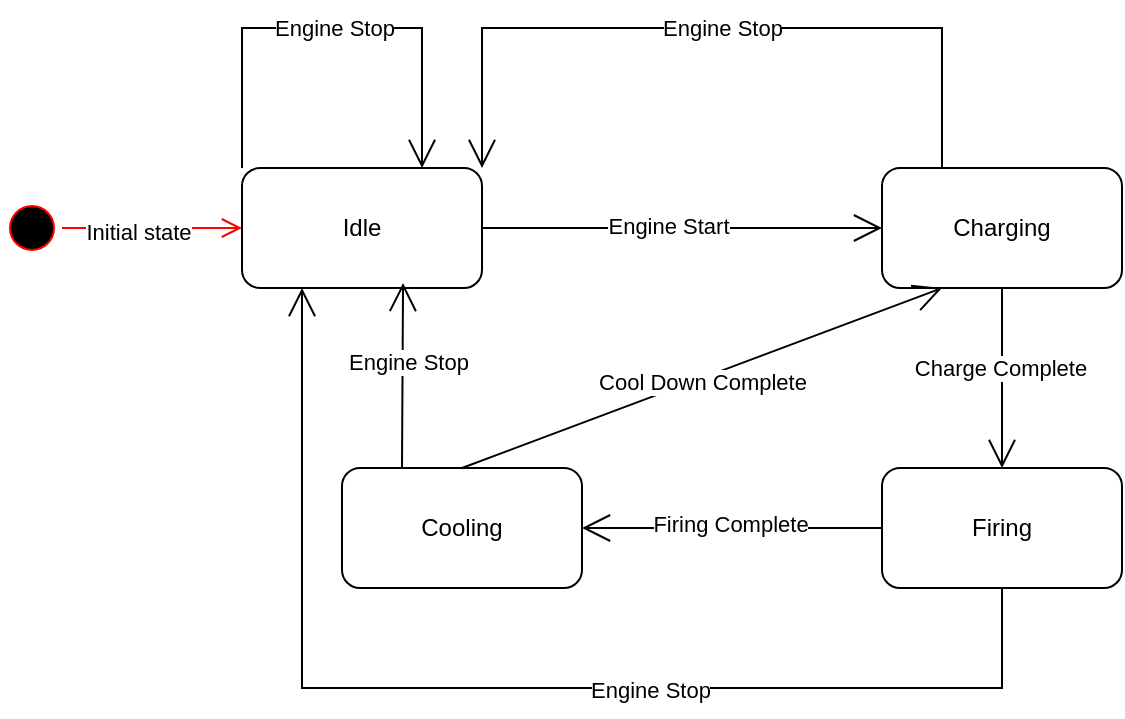 <mxfile version="24.8.3">
  <diagram name="Page-1" id="_TgkaefdaCbVhhmR3HBw">
    <mxGraphModel dx="954" dy="558" grid="1" gridSize="10" guides="1" tooltips="1" connect="1" arrows="1" fold="1" page="1" pageScale="1" pageWidth="850" pageHeight="1100" math="0" shadow="0">
      <root>
        <mxCell id="0" />
        <mxCell id="1" parent="0" />
        <mxCell id="X1xfFscOKBCXzeo_0rOh-1" value="" style="ellipse;html=1;shape=startState;fillColor=#000000;strokeColor=#ff0000;" vertex="1" parent="1">
          <mxGeometry x="130" y="175" width="30" height="30" as="geometry" />
        </mxCell>
        <mxCell id="X1xfFscOKBCXzeo_0rOh-2" value="" style="edgeStyle=orthogonalEdgeStyle;html=1;verticalAlign=bottom;endArrow=open;endSize=8;strokeColor=#ff0000;rounded=0;entryX=0;entryY=0.5;entryDx=0;entryDy=0;" edge="1" source="X1xfFscOKBCXzeo_0rOh-1" parent="1" target="X1xfFscOKBCXzeo_0rOh-4">
          <mxGeometry relative="1" as="geometry">
            <mxPoint x="250" y="190" as="targetPoint" />
          </mxGeometry>
        </mxCell>
        <mxCell id="X1xfFscOKBCXzeo_0rOh-9" value="Initial state" style="edgeLabel;html=1;align=center;verticalAlign=middle;resizable=0;points=[];" vertex="1" connectable="0" parent="X1xfFscOKBCXzeo_0rOh-2">
          <mxGeometry x="-0.156" y="-2" relative="1" as="geometry">
            <mxPoint as="offset" />
          </mxGeometry>
        </mxCell>
        <mxCell id="X1xfFscOKBCXzeo_0rOh-4" value="Idle" style="rounded=1;whiteSpace=wrap;html=1;" vertex="1" parent="1">
          <mxGeometry x="250" y="160" width="120" height="60" as="geometry" />
        </mxCell>
        <mxCell id="X1xfFscOKBCXzeo_0rOh-6" value="Charging" style="rounded=1;whiteSpace=wrap;html=1;" vertex="1" parent="1">
          <mxGeometry x="570" y="160" width="120" height="60" as="geometry" />
        </mxCell>
        <mxCell id="X1xfFscOKBCXzeo_0rOh-7" value="Firing" style="rounded=1;whiteSpace=wrap;html=1;" vertex="1" parent="1">
          <mxGeometry x="570" y="310" width="120" height="60" as="geometry" />
        </mxCell>
        <mxCell id="X1xfFscOKBCXzeo_0rOh-8" value="Cooling" style="rounded=1;whiteSpace=wrap;html=1;" vertex="1" parent="1">
          <mxGeometry x="300" y="310" width="120" height="60" as="geometry" />
        </mxCell>
        <mxCell id="X1xfFscOKBCXzeo_0rOh-10" value="" style="endArrow=open;endFill=1;endSize=12;html=1;rounded=0;exitX=1;exitY=0.5;exitDx=0;exitDy=0;entryX=0;entryY=0.5;entryDx=0;entryDy=0;" edge="1" parent="1" source="X1xfFscOKBCXzeo_0rOh-4" target="X1xfFscOKBCXzeo_0rOh-6">
          <mxGeometry width="160" relative="1" as="geometry">
            <mxPoint x="340" y="240" as="sourcePoint" />
            <mxPoint x="500" y="240" as="targetPoint" />
          </mxGeometry>
        </mxCell>
        <mxCell id="X1xfFscOKBCXzeo_0rOh-11" value="Engine Start" style="edgeLabel;html=1;align=center;verticalAlign=middle;resizable=0;points=[];" vertex="1" connectable="0" parent="X1xfFscOKBCXzeo_0rOh-10">
          <mxGeometry x="-0.07" y="1" relative="1" as="geometry">
            <mxPoint as="offset" />
          </mxGeometry>
        </mxCell>
        <mxCell id="X1xfFscOKBCXzeo_0rOh-12" value="" style="endArrow=open;endFill=1;endSize=12;html=1;rounded=0;exitX=0.5;exitY=1;exitDx=0;exitDy=0;entryX=0.5;entryY=0;entryDx=0;entryDy=0;" edge="1" parent="1" source="X1xfFscOKBCXzeo_0rOh-6" target="X1xfFscOKBCXzeo_0rOh-7">
          <mxGeometry width="160" relative="1" as="geometry">
            <mxPoint x="340" y="240" as="sourcePoint" />
            <mxPoint x="500" y="240" as="targetPoint" />
          </mxGeometry>
        </mxCell>
        <mxCell id="X1xfFscOKBCXzeo_0rOh-13" value="Charge Complete" style="edgeLabel;html=1;align=center;verticalAlign=middle;resizable=0;points=[];" vertex="1" connectable="0" parent="X1xfFscOKBCXzeo_0rOh-12">
          <mxGeometry x="-0.111" y="-1" relative="1" as="geometry">
            <mxPoint as="offset" />
          </mxGeometry>
        </mxCell>
        <mxCell id="X1xfFscOKBCXzeo_0rOh-14" value="" style="endArrow=open;endFill=1;endSize=12;html=1;rounded=0;exitX=0;exitY=0.5;exitDx=0;exitDy=0;entryX=1;entryY=0.5;entryDx=0;entryDy=0;" edge="1" parent="1" source="X1xfFscOKBCXzeo_0rOh-7" target="X1xfFscOKBCXzeo_0rOh-8">
          <mxGeometry width="160" relative="1" as="geometry">
            <mxPoint x="340" y="240" as="sourcePoint" />
            <mxPoint x="500" y="240" as="targetPoint" />
          </mxGeometry>
        </mxCell>
        <mxCell id="X1xfFscOKBCXzeo_0rOh-15" value="Firing Complete" style="edgeLabel;html=1;align=center;verticalAlign=middle;resizable=0;points=[];" vertex="1" connectable="0" parent="X1xfFscOKBCXzeo_0rOh-14">
          <mxGeometry x="0.013" y="-2" relative="1" as="geometry">
            <mxPoint as="offset" />
          </mxGeometry>
        </mxCell>
        <mxCell id="X1xfFscOKBCXzeo_0rOh-16" value="" style="endArrow=open;endFill=1;endSize=12;html=1;rounded=0;exitX=0.5;exitY=0;exitDx=0;exitDy=0;entryX=0.25;entryY=1;entryDx=0;entryDy=0;" edge="1" parent="1" source="X1xfFscOKBCXzeo_0rOh-8" target="X1xfFscOKBCXzeo_0rOh-6">
          <mxGeometry width="160" relative="1" as="geometry">
            <mxPoint x="340" y="240" as="sourcePoint" />
            <mxPoint x="500" y="240" as="targetPoint" />
          </mxGeometry>
        </mxCell>
        <mxCell id="X1xfFscOKBCXzeo_0rOh-17" value="Cool Down Complete" style="edgeLabel;html=1;align=center;verticalAlign=middle;resizable=0;points=[];" vertex="1" connectable="0" parent="X1xfFscOKBCXzeo_0rOh-16">
          <mxGeometry x="-0.01" y="-1" relative="1" as="geometry">
            <mxPoint as="offset" />
          </mxGeometry>
        </mxCell>
        <mxCell id="X1xfFscOKBCXzeo_0rOh-18" value="" style="endArrow=open;endFill=1;endSize=12;html=1;rounded=0;entryX=0.75;entryY=0;entryDx=0;entryDy=0;exitX=0;exitY=0;exitDx=0;exitDy=0;" edge="1" parent="1" source="X1xfFscOKBCXzeo_0rOh-4" target="X1xfFscOKBCXzeo_0rOh-4">
          <mxGeometry width="160" relative="1" as="geometry">
            <mxPoint x="220" y="80" as="sourcePoint" />
            <mxPoint x="500" y="240" as="targetPoint" />
            <Array as="points">
              <mxPoint x="250" y="90" />
              <mxPoint x="340" y="90" />
            </Array>
          </mxGeometry>
        </mxCell>
        <mxCell id="X1xfFscOKBCXzeo_0rOh-21" value="Engine Stop" style="edgeLabel;html=1;align=center;verticalAlign=middle;resizable=0;points=[];" vertex="1" connectable="0" parent="X1xfFscOKBCXzeo_0rOh-18">
          <mxGeometry x="0.009" relative="1" as="geometry">
            <mxPoint as="offset" />
          </mxGeometry>
        </mxCell>
        <mxCell id="X1xfFscOKBCXzeo_0rOh-22" value="" style="endArrow=open;endFill=1;endSize=12;html=1;rounded=0;entryX=1;entryY=0;entryDx=0;entryDy=0;exitX=0.25;exitY=0;exitDx=0;exitDy=0;" edge="1" parent="1" source="X1xfFscOKBCXzeo_0rOh-6" target="X1xfFscOKBCXzeo_0rOh-4">
          <mxGeometry width="160" relative="1" as="geometry">
            <mxPoint x="340" y="240" as="sourcePoint" />
            <mxPoint x="500" y="240" as="targetPoint" />
            <Array as="points">
              <mxPoint x="600" y="90" />
              <mxPoint x="370" y="90" />
            </Array>
          </mxGeometry>
        </mxCell>
        <mxCell id="X1xfFscOKBCXzeo_0rOh-23" value="Engine Stop" style="edgeLabel;html=1;align=center;verticalAlign=middle;resizable=0;points=[];" vertex="1" connectable="0" parent="X1xfFscOKBCXzeo_0rOh-22">
          <mxGeometry x="-0.027" relative="1" as="geometry">
            <mxPoint as="offset" />
          </mxGeometry>
        </mxCell>
        <mxCell id="X1xfFscOKBCXzeo_0rOh-24" value="" style="endArrow=open;endFill=1;endSize=12;html=1;rounded=0;exitX=0.5;exitY=1;exitDx=0;exitDy=0;entryX=0.25;entryY=1;entryDx=0;entryDy=0;" edge="1" parent="1" source="X1xfFscOKBCXzeo_0rOh-7" target="X1xfFscOKBCXzeo_0rOh-4">
          <mxGeometry width="160" relative="1" as="geometry">
            <mxPoint x="340" y="240" as="sourcePoint" />
            <mxPoint x="500" y="240" as="targetPoint" />
            <Array as="points">
              <mxPoint x="630" y="420" />
              <mxPoint x="280" y="420" />
            </Array>
          </mxGeometry>
        </mxCell>
        <mxCell id="X1xfFscOKBCXzeo_0rOh-25" value="Engine Stop" style="edgeLabel;html=1;align=center;verticalAlign=middle;resizable=0;points=[];" vertex="1" connectable="0" parent="X1xfFscOKBCXzeo_0rOh-24">
          <mxGeometry x="-0.247" y="1" relative="1" as="geometry">
            <mxPoint as="offset" />
          </mxGeometry>
        </mxCell>
        <mxCell id="X1xfFscOKBCXzeo_0rOh-26" value="" style="endArrow=open;endFill=1;endSize=12;html=1;rounded=0;exitX=0.25;exitY=0;exitDx=0;exitDy=0;entryX=0.671;entryY=0.958;entryDx=0;entryDy=0;entryPerimeter=0;" edge="1" parent="1" source="X1xfFscOKBCXzeo_0rOh-8" target="X1xfFscOKBCXzeo_0rOh-4">
          <mxGeometry width="160" relative="1" as="geometry">
            <mxPoint x="340" y="240" as="sourcePoint" />
            <mxPoint x="500" y="240" as="targetPoint" />
          </mxGeometry>
        </mxCell>
        <mxCell id="X1xfFscOKBCXzeo_0rOh-27" value="Engine Stop" style="edgeLabel;html=1;align=center;verticalAlign=middle;resizable=0;points=[];" vertex="1" connectable="0" parent="X1xfFscOKBCXzeo_0rOh-26">
          <mxGeometry x="0.146" y="-2" relative="1" as="geometry">
            <mxPoint as="offset" />
          </mxGeometry>
        </mxCell>
      </root>
    </mxGraphModel>
  </diagram>
</mxfile>
